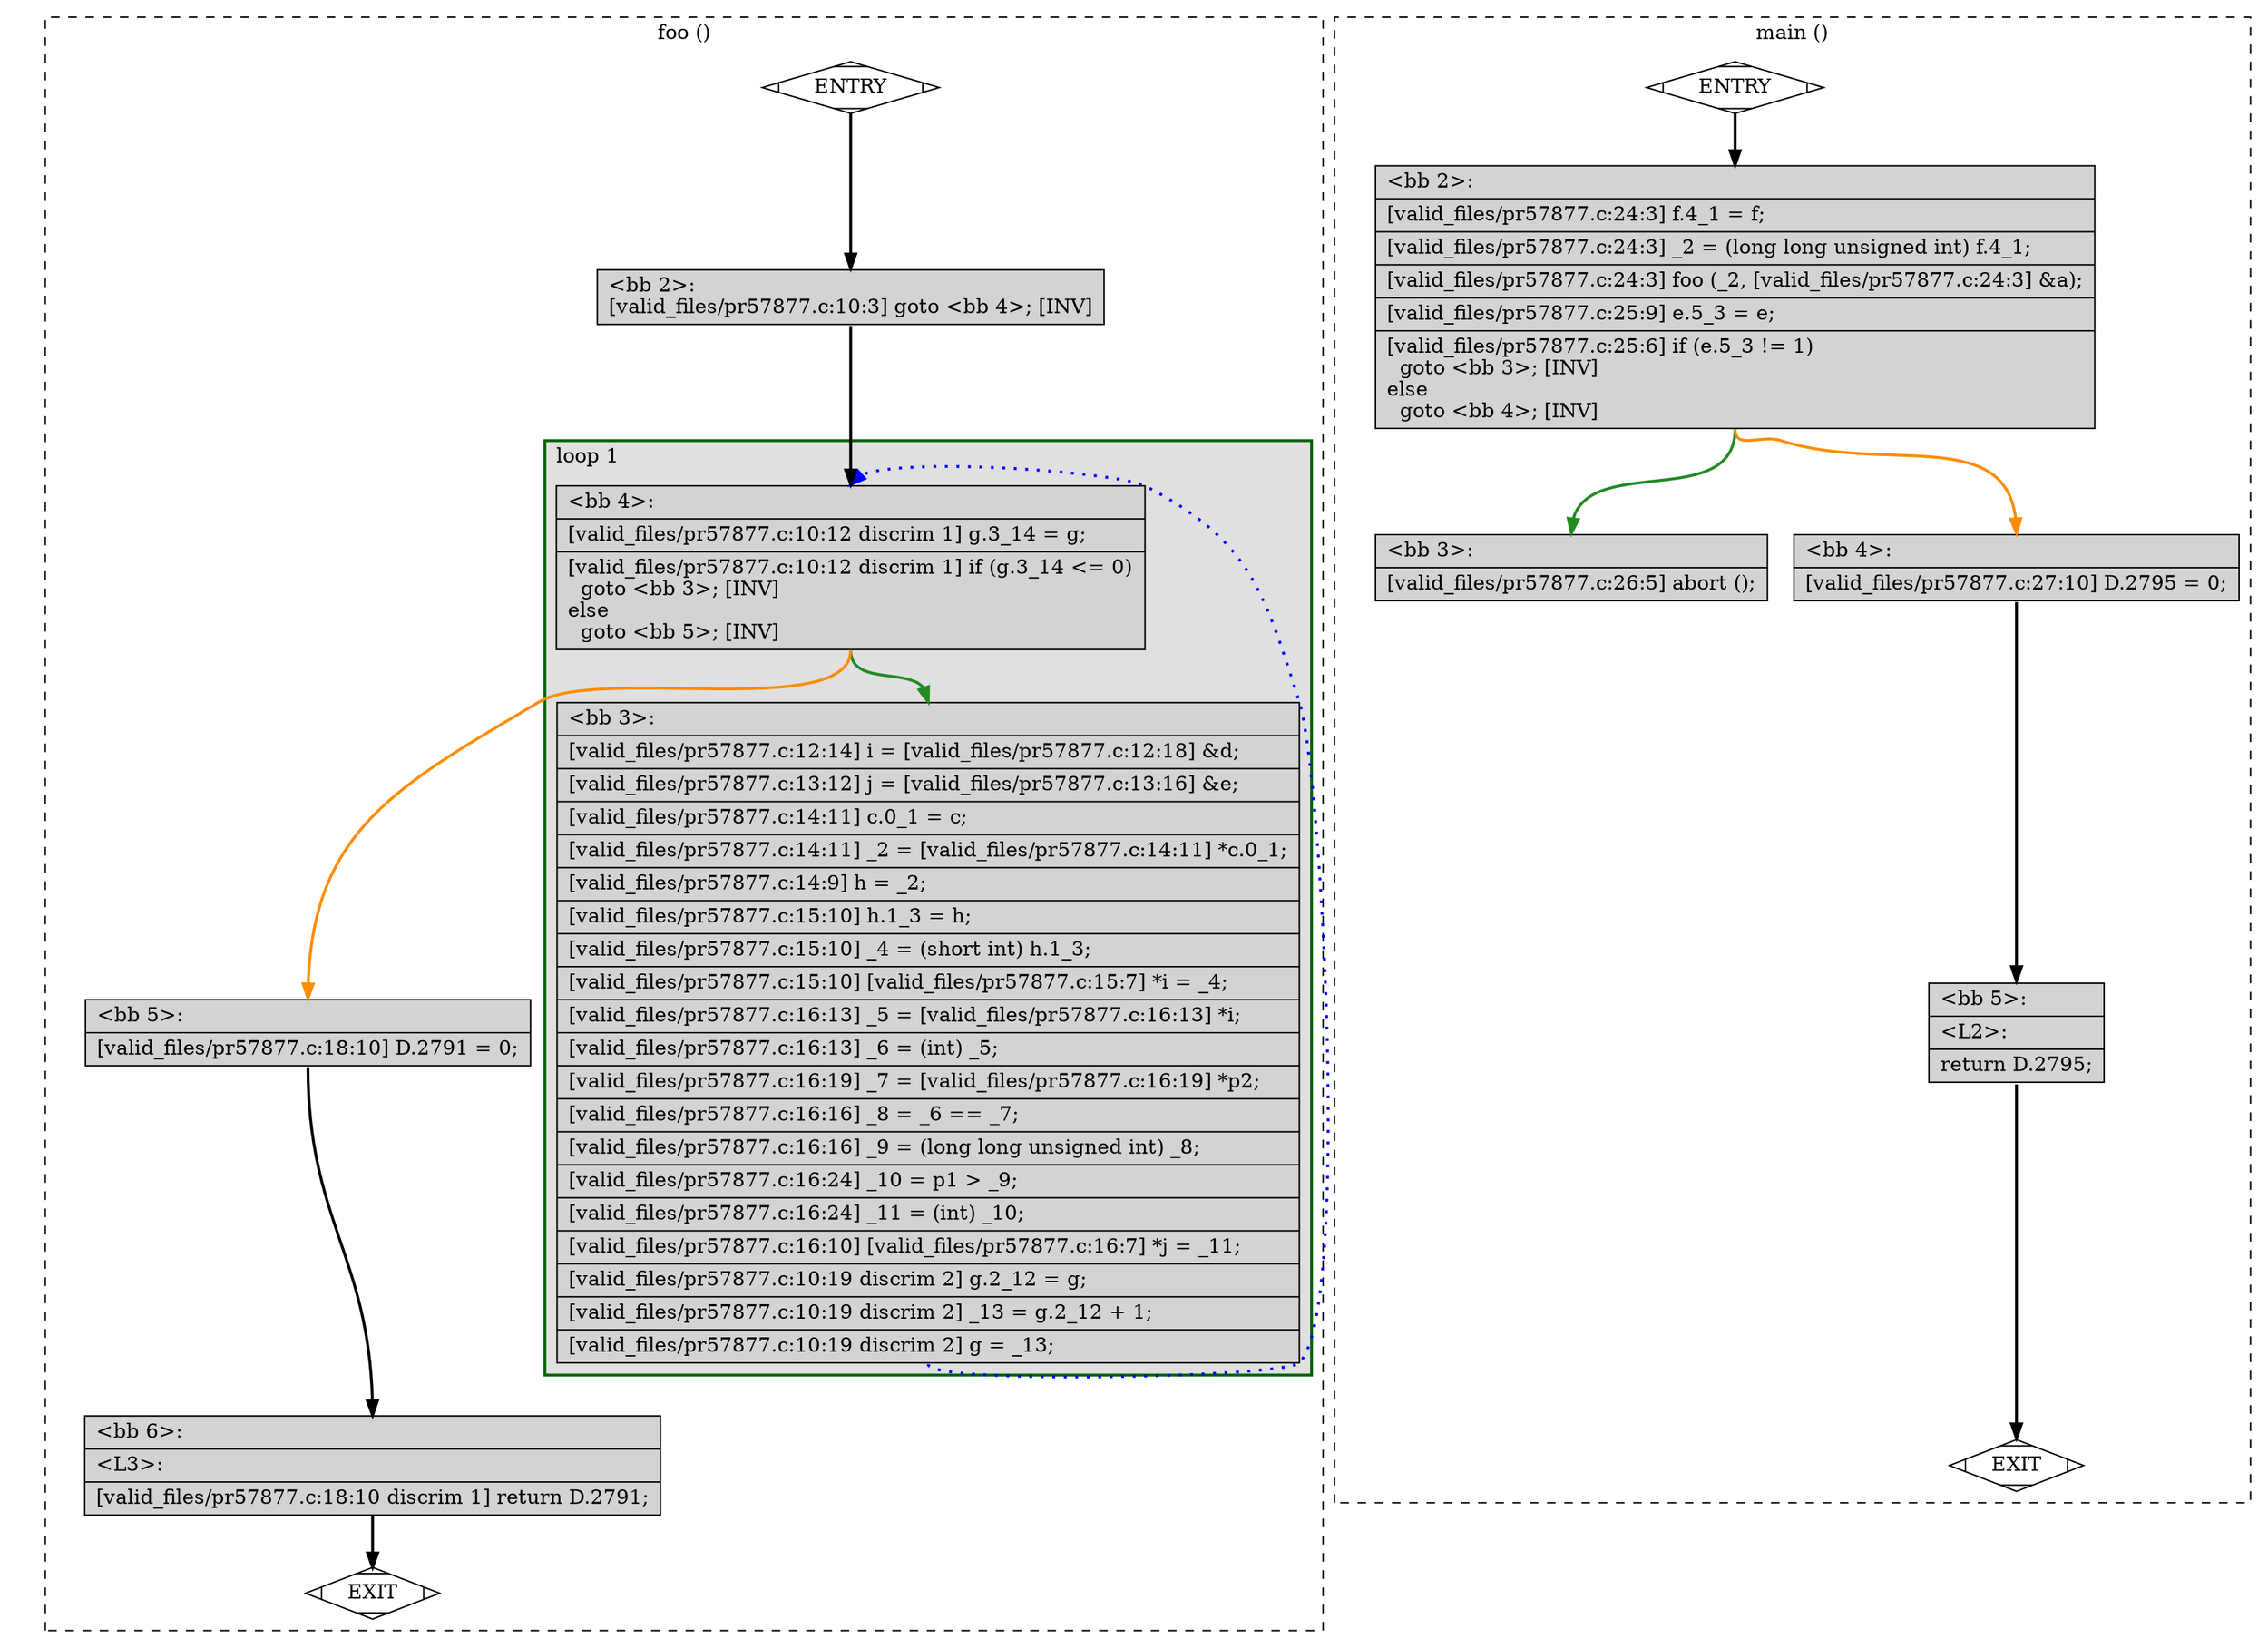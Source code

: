 digraph "a-pr57877.c.015t.cfg" {
overlap=false;
subgraph "cluster_foo" {
	style="dashed";
	color="black";
	label="foo ()";
	subgraph cluster_0_1 {
	style="filled";
	color="darkgreen";
	fillcolor="grey88";
	label="loop 1";
	labeljust=l;
	penwidth=2;
	fn_0_basic_block_4 [shape=record,style=filled,fillcolor=lightgrey,label="{\<bb\ 4\>:\l\
|[valid_files/pr57877.c:10:12\ discrim\ 1]\ g.3_14\ =\ g;\l\
|[valid_files/pr57877.c:10:12\ discrim\ 1]\ if\ (g.3_14\ \<=\ 0)\l\
\ \ goto\ \<bb\ 3\>;\ [INV]\l\
else\l\
\ \ goto\ \<bb\ 5\>;\ [INV]\l\
}"];

	fn_0_basic_block_3 [shape=record,style=filled,fillcolor=lightgrey,label="{\<bb\ 3\>:\l\
|[valid_files/pr57877.c:12:14]\ i\ =\ [valid_files/pr57877.c:12:18]\ &d;\l\
|[valid_files/pr57877.c:13:12]\ j\ =\ [valid_files/pr57877.c:13:16]\ &e;\l\
|[valid_files/pr57877.c:14:11]\ c.0_1\ =\ c;\l\
|[valid_files/pr57877.c:14:11]\ _2\ =\ [valid_files/pr57877.c:14:11]\ *c.0_1;\l\
|[valid_files/pr57877.c:14:9]\ h\ =\ _2;\l\
|[valid_files/pr57877.c:15:10]\ h.1_3\ =\ h;\l\
|[valid_files/pr57877.c:15:10]\ _4\ =\ (short\ int)\ h.1_3;\l\
|[valid_files/pr57877.c:15:10]\ [valid_files/pr57877.c:15:7]\ *i\ =\ _4;\l\
|[valid_files/pr57877.c:16:13]\ _5\ =\ [valid_files/pr57877.c:16:13]\ *i;\l\
|[valid_files/pr57877.c:16:13]\ _6\ =\ (int)\ _5;\l\
|[valid_files/pr57877.c:16:19]\ _7\ =\ [valid_files/pr57877.c:16:19]\ *p2;\l\
|[valid_files/pr57877.c:16:16]\ _8\ =\ _6\ ==\ _7;\l\
|[valid_files/pr57877.c:16:16]\ _9\ =\ (long\ long\ unsigned\ int)\ _8;\l\
|[valid_files/pr57877.c:16:24]\ _10\ =\ p1\ \>\ _9;\l\
|[valid_files/pr57877.c:16:24]\ _11\ =\ (int)\ _10;\l\
|[valid_files/pr57877.c:16:10]\ [valid_files/pr57877.c:16:7]\ *j\ =\ _11;\l\
|[valid_files/pr57877.c:10:19\ discrim\ 2]\ g.2_12\ =\ g;\l\
|[valid_files/pr57877.c:10:19\ discrim\ 2]\ _13\ =\ g.2_12\ +\ 1;\l\
|[valid_files/pr57877.c:10:19\ discrim\ 2]\ g\ =\ _13;\l\
}"];

	}
	fn_0_basic_block_0 [shape=Mdiamond,style=filled,fillcolor=white,label="ENTRY"];

	fn_0_basic_block_1 [shape=Mdiamond,style=filled,fillcolor=white,label="EXIT"];

	fn_0_basic_block_2 [shape=record,style=filled,fillcolor=lightgrey,label="{\<bb\ 2\>:\l\
[valid_files/pr57877.c:10:3]\ goto\ \<bb\ 4\>;\ [INV]\l\
}"];

	fn_0_basic_block_5 [shape=record,style=filled,fillcolor=lightgrey,label="{\<bb\ 5\>:\l\
|[valid_files/pr57877.c:18:10]\ D.2791\ =\ 0;\l\
}"];

	fn_0_basic_block_6 [shape=record,style=filled,fillcolor=lightgrey,label="{\<bb\ 6\>:\l\
|\<L3\>:\l\
|[valid_files/pr57877.c:18:10\ discrim\ 1]\ return\ D.2791;\l\
}"];

	fn_0_basic_block_0:s -> fn_0_basic_block_2:n [style="solid,bold",color=black,weight=100,constraint=true];
	fn_0_basic_block_2:s -> fn_0_basic_block_4:n [style="solid,bold",color=black,weight=100,constraint=true];
	fn_0_basic_block_3:s -> fn_0_basic_block_4:n [style="dotted,bold",color=blue,weight=10,constraint=false];
	fn_0_basic_block_4:s -> fn_0_basic_block_3:n [style="solid,bold",color=forestgreen,weight=10,constraint=true];
	fn_0_basic_block_4:s -> fn_0_basic_block_5:n [style="solid,bold",color=darkorange,weight=10,constraint=true];
	fn_0_basic_block_5:s -> fn_0_basic_block_6:n [style="solid,bold",color=black,weight=100,constraint=true];
	fn_0_basic_block_6:s -> fn_0_basic_block_1:n [style="solid,bold",color=black,weight=10,constraint=true];
	fn_0_basic_block_0:s -> fn_0_basic_block_1:n [style="invis",constraint=true];
}
subgraph "cluster_main" {
	style="dashed";
	color="black";
	label="main ()";
	fn_1_basic_block_0 [shape=Mdiamond,style=filled,fillcolor=white,label="ENTRY"];

	fn_1_basic_block_1 [shape=Mdiamond,style=filled,fillcolor=white,label="EXIT"];

	fn_1_basic_block_2 [shape=record,style=filled,fillcolor=lightgrey,label="{\<bb\ 2\>:\l\
|[valid_files/pr57877.c:24:3]\ f.4_1\ =\ f;\l\
|[valid_files/pr57877.c:24:3]\ _2\ =\ (long\ long\ unsigned\ int)\ f.4_1;\l\
|[valid_files/pr57877.c:24:3]\ foo\ (_2,\ [valid_files/pr57877.c:24:3]\ &a);\l\
|[valid_files/pr57877.c:25:9]\ e.5_3\ =\ e;\l\
|[valid_files/pr57877.c:25:6]\ if\ (e.5_3\ !=\ 1)\l\
\ \ goto\ \<bb\ 3\>;\ [INV]\l\
else\l\
\ \ goto\ \<bb\ 4\>;\ [INV]\l\
}"];

	fn_1_basic_block_3 [shape=record,style=filled,fillcolor=lightgrey,label="{\<bb\ 3\>:\l\
|[valid_files/pr57877.c:26:5]\ abort\ ();\l\
}"];

	fn_1_basic_block_4 [shape=record,style=filled,fillcolor=lightgrey,label="{\<bb\ 4\>:\l\
|[valid_files/pr57877.c:27:10]\ D.2795\ =\ 0;\l\
}"];

	fn_1_basic_block_5 [shape=record,style=filled,fillcolor=lightgrey,label="{\<bb\ 5\>:\l\
|\<L2\>:\l\
|return\ D.2795;\l\
}"];

	fn_1_basic_block_0:s -> fn_1_basic_block_2:n [style="solid,bold",color=black,weight=100,constraint=true];
	fn_1_basic_block_2:s -> fn_1_basic_block_3:n [style="solid,bold",color=forestgreen,weight=10,constraint=true];
	fn_1_basic_block_2:s -> fn_1_basic_block_4:n [style="solid,bold",color=darkorange,weight=10,constraint=true];
	fn_1_basic_block_4:s -> fn_1_basic_block_5:n [style="solid,bold",color=black,weight=100,constraint=true];
	fn_1_basic_block_5:s -> fn_1_basic_block_1:n [style="solid,bold",color=black,weight=10,constraint=true];
	fn_1_basic_block_0:s -> fn_1_basic_block_1:n [style="invis",constraint=true];
}
}
